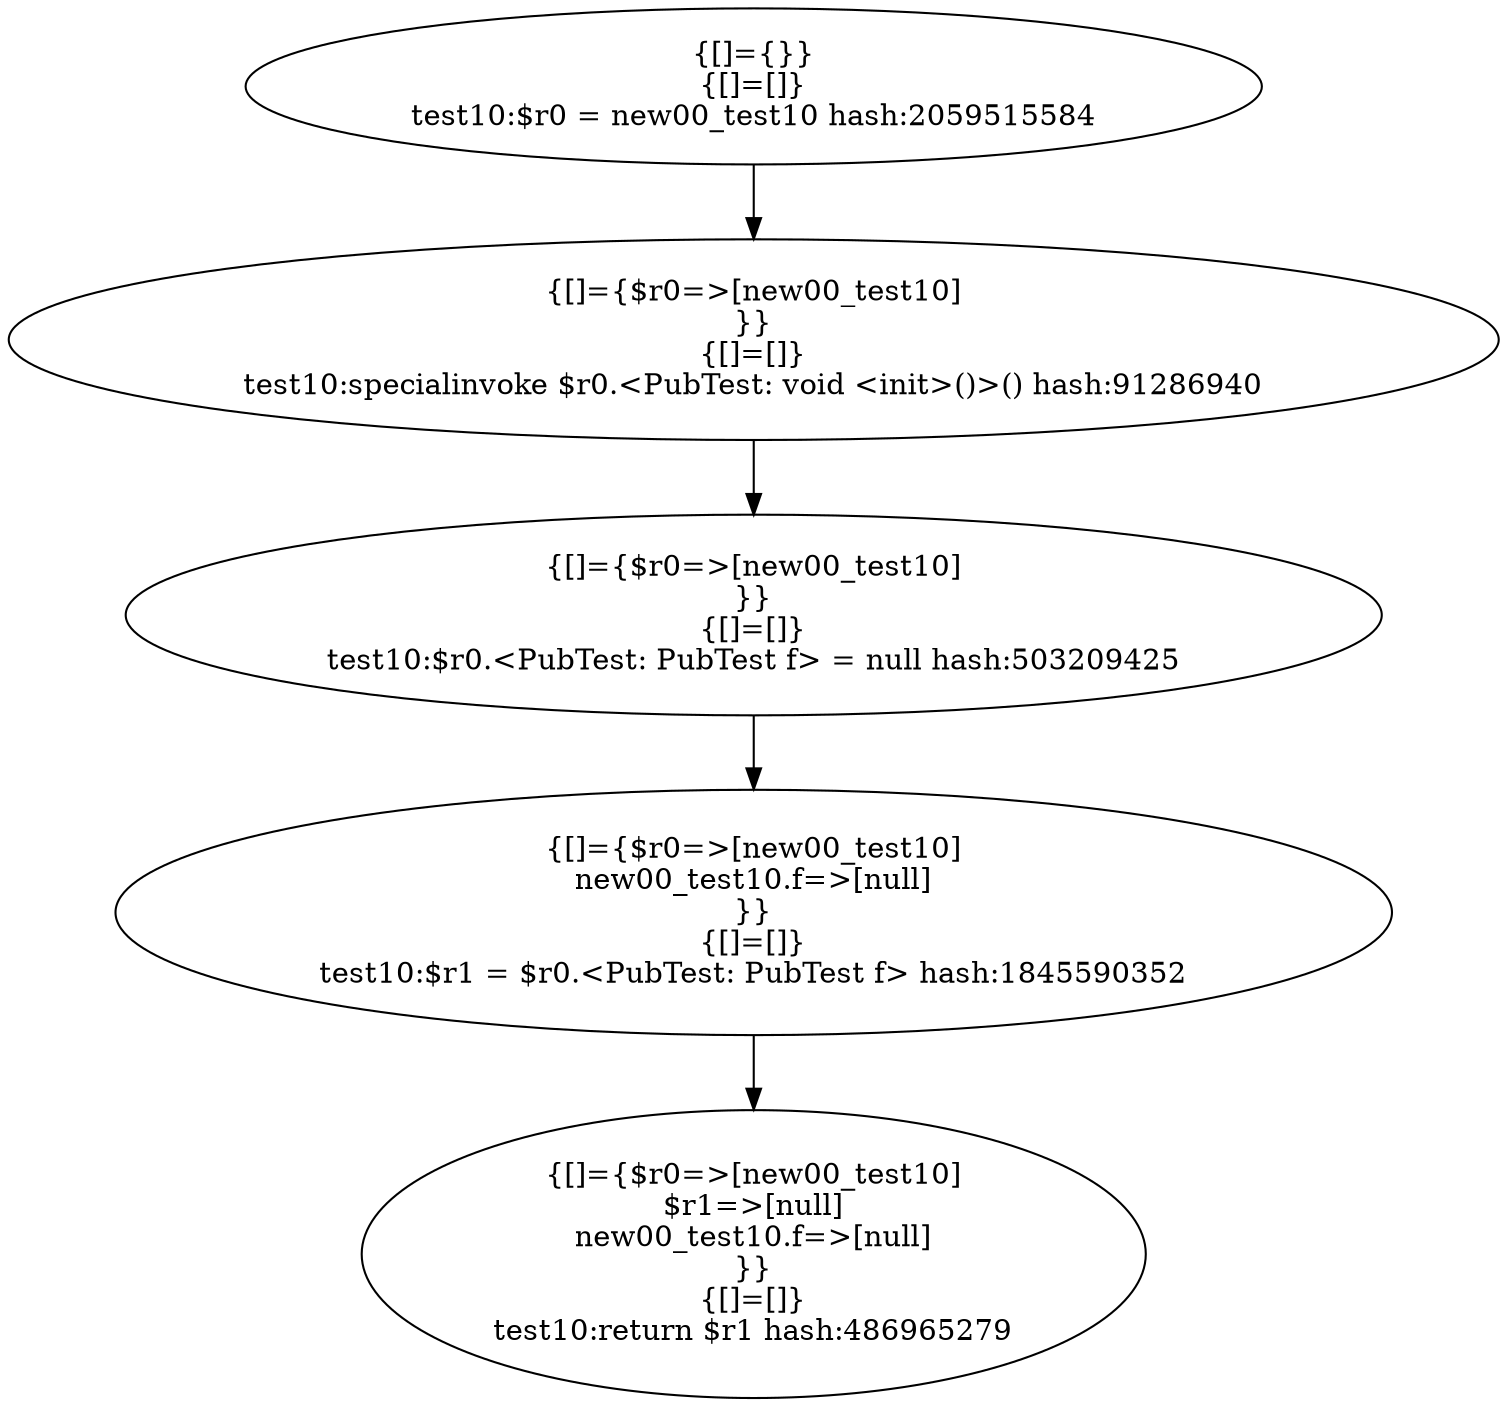 digraph "./target1-pub/PubTest.test10" {
    "{[]={}}
{[]=[]}
test10:$r0 = new00_test10 hash:2059515584";
    "{[]={$r0=>[new00_test10]
}}
{[]=[]}
test10:specialinvoke $r0.<PubTest: void <init>()>() hash:91286940";
    "{[]={$r0=>[new00_test10]
}}
{[]=[]}
test10:$r0.<PubTest: PubTest f> = null hash:503209425";
    "{[]={$r0=>[new00_test10]
new00_test10.f=>[null]
}}
{[]=[]}
test10:$r1 = $r0.<PubTest: PubTest f> hash:1845590352";
    "{[]={$r0=>[new00_test10]
$r1=>[null]
new00_test10.f=>[null]
}}
{[]=[]}
test10:return $r1 hash:486965279";
    "{[]={}}
{[]=[]}
test10:$r0 = new00_test10 hash:2059515584"->"{[]={$r0=>[new00_test10]
}}
{[]=[]}
test10:specialinvoke $r0.<PubTest: void <init>()>() hash:91286940";
    "{[]={$r0=>[new00_test10]
}}
{[]=[]}
test10:specialinvoke $r0.<PubTest: void <init>()>() hash:91286940"->"{[]={$r0=>[new00_test10]
}}
{[]=[]}
test10:$r0.<PubTest: PubTest f> = null hash:503209425";
    "{[]={$r0=>[new00_test10]
}}
{[]=[]}
test10:$r0.<PubTest: PubTest f> = null hash:503209425"->"{[]={$r0=>[new00_test10]
new00_test10.f=>[null]
}}
{[]=[]}
test10:$r1 = $r0.<PubTest: PubTest f> hash:1845590352";
    "{[]={$r0=>[new00_test10]
new00_test10.f=>[null]
}}
{[]=[]}
test10:$r1 = $r0.<PubTest: PubTest f> hash:1845590352"->"{[]={$r0=>[new00_test10]
$r1=>[null]
new00_test10.f=>[null]
}}
{[]=[]}
test10:return $r1 hash:486965279";
}

